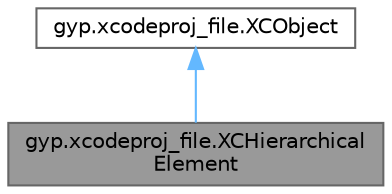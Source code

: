 digraph "gyp.xcodeproj_file.XCHierarchicalElement"
{
 // LATEX_PDF_SIZE
  bgcolor="transparent";
  edge [fontname=Helvetica,fontsize=10,labelfontname=Helvetica,labelfontsize=10];
  node [fontname=Helvetica,fontsize=10,shape=box,height=0.2,width=0.4];
  Node1 [id="Node000001",label="gyp.xcodeproj_file.XCHierarchical\lElement",height=0.2,width=0.4,color="gray40", fillcolor="grey60", style="filled", fontcolor="black",tooltip=" "];
  Node2 -> Node1 [id="edge3_Node000001_Node000002",dir="back",color="steelblue1",style="solid",tooltip=" "];
  Node2 [id="Node000002",label="gyp.xcodeproj_file.XCObject",height=0.2,width=0.4,color="gray40", fillcolor="white", style="filled",URL="$classgyp_1_1xcodeproj__file_1_1_x_c_object.html",tooltip=" "];
}
